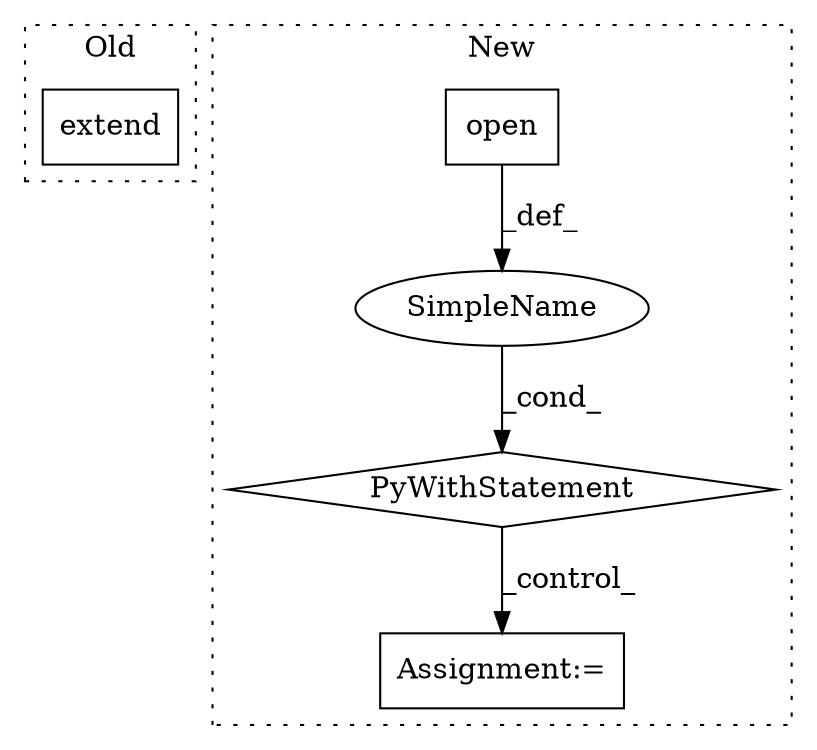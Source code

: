digraph G {
subgraph cluster0 {
1 [label="extend" a="32" s="10017,10051" l="7,1" shape="box"];
label = "Old";
style="dotted";
}
subgraph cluster1 {
2 [label="open" a="32" s="10309,10336" l="5,1" shape="box"];
3 [label="PyWithStatement" a="104" s="10292,10337" l="10,2" shape="diamond"];
4 [label="SimpleName" a="42" s="" l="" shape="ellipse"];
5 [label="Assignment:=" a="7" s="10373" l="4" shape="box"];
label = "New";
style="dotted";
}
2 -> 4 [label="_def_"];
3 -> 5 [label="_control_"];
4 -> 3 [label="_cond_"];
}
